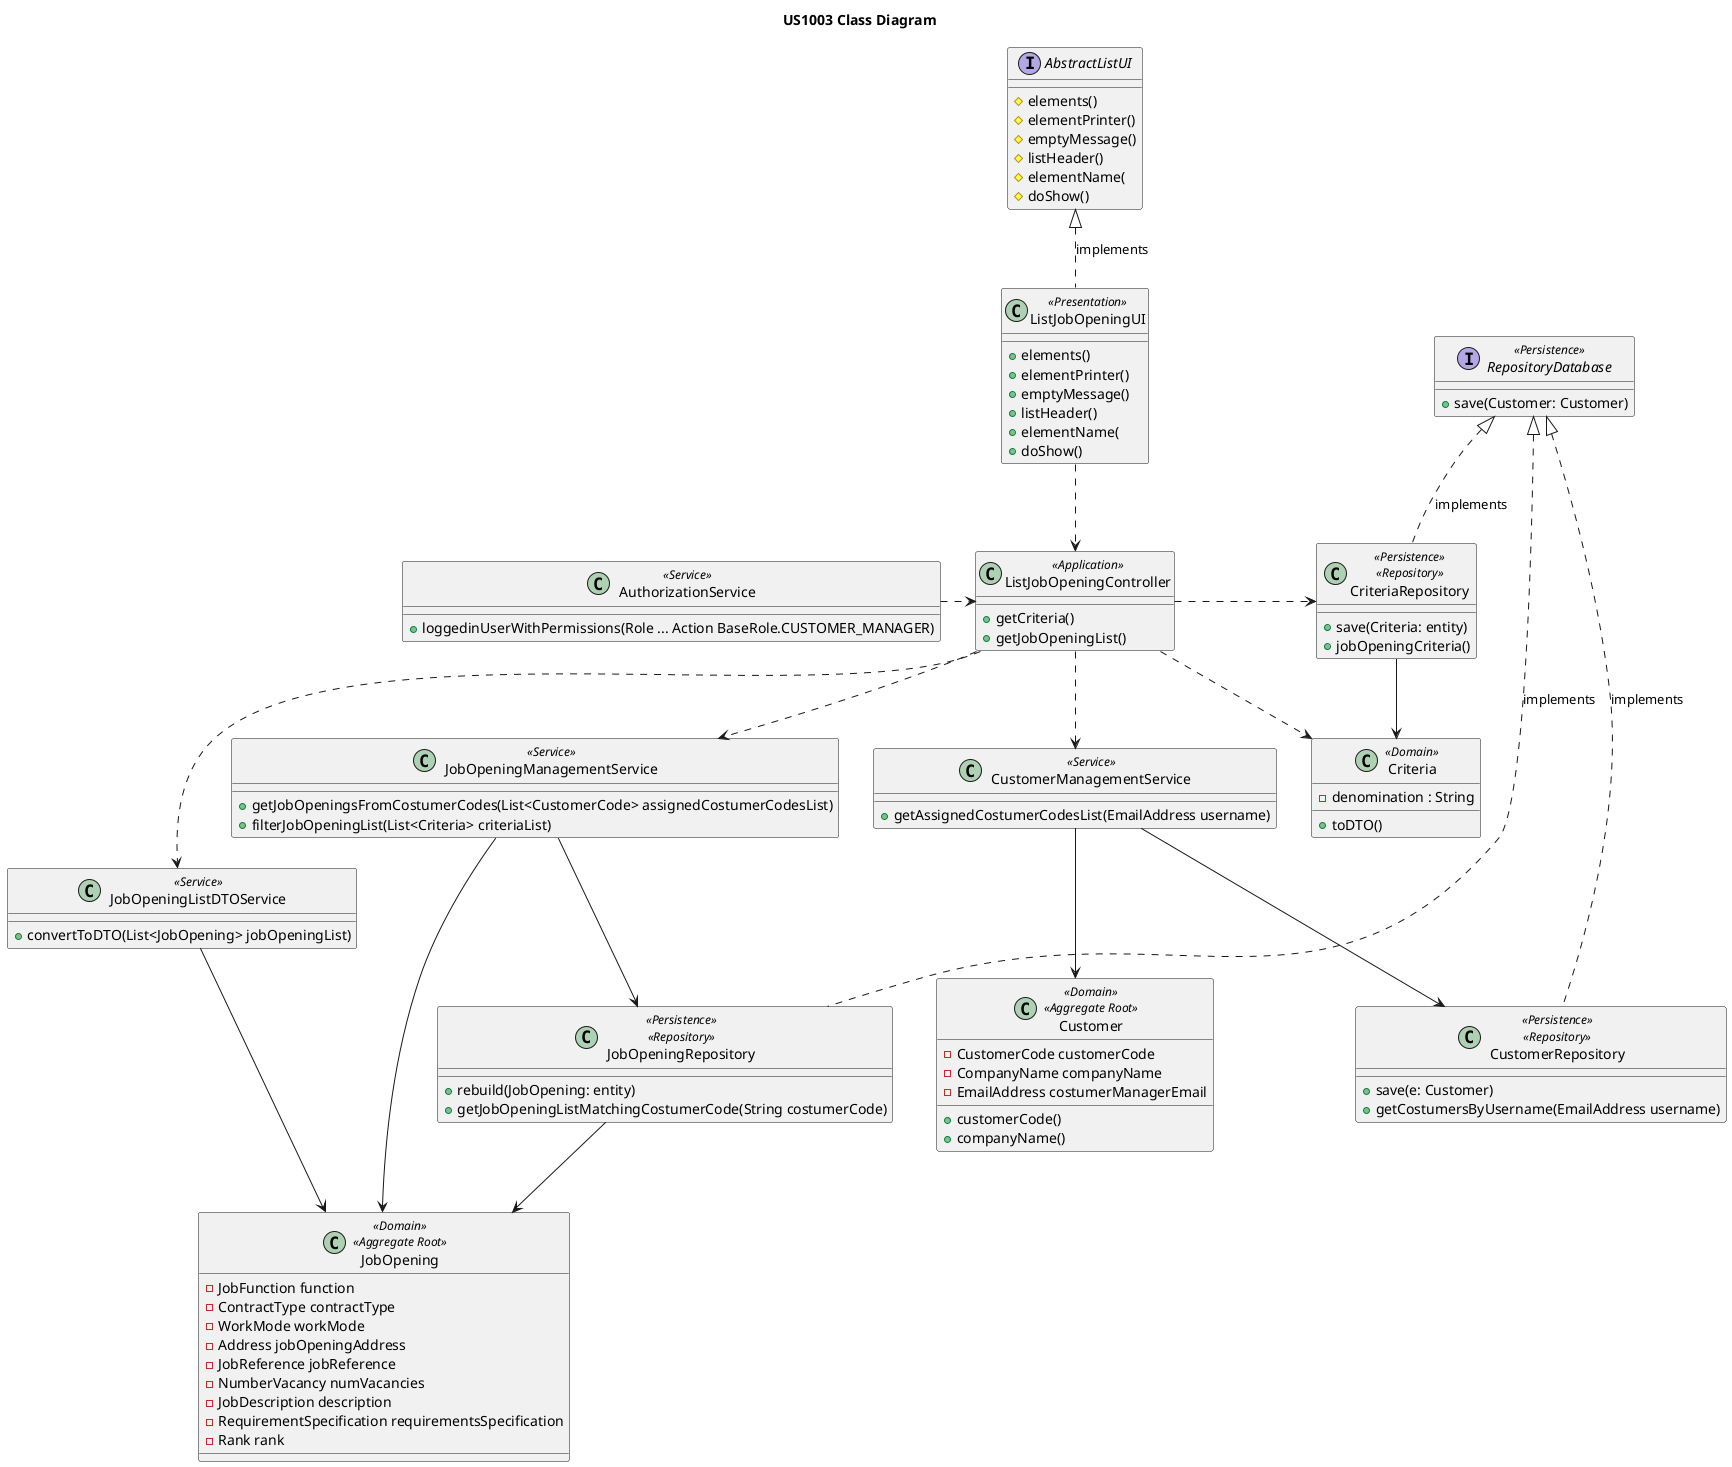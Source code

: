 @startuml US1003_class_diagram
'https://plantuml.com/class-diagram

title US1003 Class Diagram

interface AbstractListUI{
# elements()
# elementPrinter()
# emptyMessage()
# listHeader()
# elementName(
# doShow()
}

class CustomerManagementService <<Service>> {
+ getAssignedCostumerCodesList(EmailAddress username)
}

class Customer <<Domain>> <<Aggregate Root>> {
- CustomerCode customerCode
- CompanyName companyName
- EmailAddress costumerManagerEmail
+ customerCode()
+ companyName()
}

class JobOpeningManagementService <<Service>> {
+ getJobOpeningsFromCostumerCodes(List<CustomerCode> assignedCostumerCodesList)
+ filterJobOpeningList(List<Criteria> criteriaList)
}

class JobOpeningListDTOService <<Service>> {
+ convertToDTO(List<JobOpening> jobOpeningList)
}

class ListJobOpeningUI <<Presentation>> {
+ elements()
+ elementPrinter()
+ emptyMessage()
+ listHeader()
+ elementName(
+ doShow()
}

class ListJobOpeningController <<Application>> {
+ getCriteria()
+ getJobOpeningList()
}

class Criteria <<Domain>> {
- denomination : String
+ toDTO()
}

class AuthorizationService <<Service>> {
+ loggedinUserWithPermissions(Role ... Action BaseRole.CUSTOMER_MANAGER)
}

class JobOpening <<Domain>> <<Aggregate Root>> {
- JobFunction function
- ContractType contractType
- WorkMode workMode
- Address jobOpeningAddress
- JobReference jobReference
- NumberVacancy numVacancies
- JobDescription description
- RequirementSpecification requirementsSpecification
- Rank rank
}

class JobOpeningRepository <<Persistence>> <<Repository>> {
+ rebuild(JobOpening: entity)
+ getJobOpeningListMatchingCostumerCode(String costumerCode)
}

class CriteriaRepository <<Persistence>> <<Repository>> {
+ save(Criteria: entity)
+ jobOpeningCriteria()
}

class CustomerRepository  <<Persistence>> <<Repository>>  {
+ save(e: Customer)
+ getCostumersByUsername(EmailAddress username)
}

interface RepositoryDatabase <<Persistence>> {
+ save(Customer: Customer)
}


'Associations
'Basic Flow
ListJobOpeningUI ..> ListJobOpeningController
ListJobOpeningController .> CriteriaRepository
ListJobOpeningController .> Criteria
ListJobOpeningController ..> CustomerManagementService
ListJobOpeningController ..> JobOpeningManagementService
ListJobOpeningController ..> JobOpeningListDTOService

'Domain Layer
CustomerManagementService -down-> CustomerRepository
CustomerManagementService --> Customer
JobOpeningManagementService --> JobOpeningRepository
JobOpeningManagementService --> JobOpening
JobOpeningListDTOService --> JobOpening


'Persistence Layer
CriteriaRepository --> Criteria
JobOpeningRepository --> JobOpening

'Interface implementation
RepositoryDatabase <|.. JobOpeningRepository : implements
RepositoryDatabase <|.. CriteriaRepository : implements
RepositoryDatabase <|.. CustomerRepository : implements

AbstractListUI <|.. ListJobOpeningUI : implements

'Authentication
AuthorizationService .right.> ListJobOpeningController

@enduml